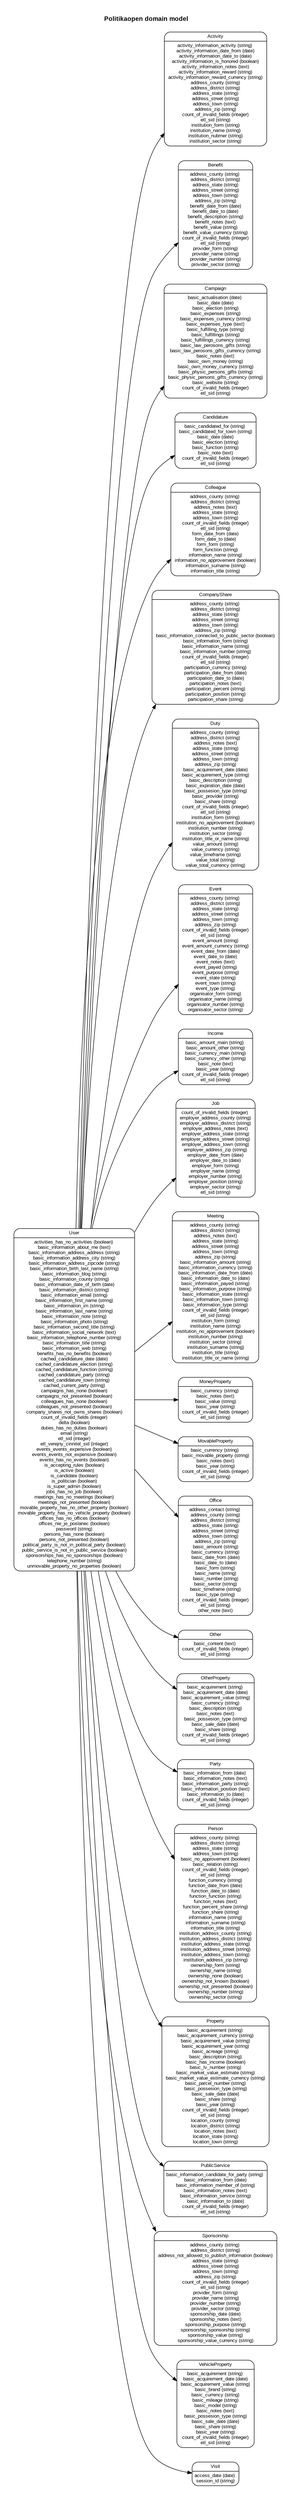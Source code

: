 digraph Politikaopen {
  rankdir = "LR"; ranksep = "0.5"; nodesep = "0.4"; pad = "0.4,0.4"; margin = "0,0"; concentrate = "true"; labelloc = "t"; fontsize = "13"; fontname = "Arial Bold";
  node [shape = "Mrecord", fontsize = "10", fontname = "Arial", margin = "0.07,0.05", penwidth = "1.0"];
  edge [fontname = "Arial", fontsize = "7", dir = "both", arrowsize = "0.9", penwidth = "1.0", labelangle = "32", labeldistance = "1.8"];
  label = "Politikaopen domain model\n\n";
  m_Activity [label = "Activity| {  activity_information_activity (string) \n  activity_information_date_from (date) \n  activity_information_date_to (date) \n  activity_information_is_honored (boolean) \n  activity_information_notes (text) \n  activity_information_reward (string) \n  activity_information_reward_currency (string) \n  address_county (string) \n  address_district (string) \n  address_state (string) \n  address_street (string) \n  address_town (string) \n  address_zip (string) \n  count_of_invalid_fields (integer) \n  etl_sid (string) \n  institution_form (string) \n  institution_name (string) \n  institution_nubmer (string) \n  institution_sector (string) \n  } "];
  m_Benefit [label = "Benefit| {  address_county (string) \n  address_district (string) \n  address_state (string) \n  address_street (string) \n  address_town (string) \n  address_zip (string) \n  benefit_date_from (date) \n  benefit_date_to (date) \n  benefit_description (string) \n  benefit_notes (text) \n  benefit_value (string) \n  benefit_value_currency (string) \n  count_of_invalid_fields (integer) \n  etl_sid (string) \n  provider_form (string) \n  provider_name (string) \n  provider_number (string) \n  provider_sector (string) \n  } "];
  m_Campaign [label = "Campaign| {  basic_actualisation (date) \n  basic_date (date) \n  basic_election (string) \n  basic_expenses (string) \n  basic_expenses_currency (string) \n  basic_expenses_type (text) \n  basic_fulfilling_type (string) \n  basic_fulfillings (string) \n  basic_fulfillings_currency (string) \n  basic_law_perosons_gifts (string) \n  basic_law_perosons_gifts_currency (string) \n  basic_notes (text) \n  basic_own_money (string) \n  basic_own_money_currency (string) \n  basic_physic_persons_gifts (string) \n  basic_physic_persons_gifts_currency (string) \n  basic_website (string) \n  count_of_invalid_fields (integer) \n  etl_sid (string) \n  } "];
  m_Candidature [label = "Candidature| {  basic_candidated_for (string) \n  basic_candidated_for_town (string) \n  basic_date (date) \n  basic_election (string) \n  basic_function (string) \n  basic_note (text) \n  count_of_invalid_fields (integer) \n  etl_sid (string) \n  } "];
  m_Colleague [label = "Colleague| {  address_county (string) \n  address_district (string) \n  address_notes (text) \n  address_state (string) \n  address_town (string) \n  count_of_invalid_fields (integer) \n  etl_sid (string) \n  form_date_from (date) \n  form_date_to (date) \n  form_form (string) \n  form_function (string) \n  information_name (string) \n  information_no_approvement (boolean) \n  information_surname (string) \n  information_title (string) \n  } "];
  m_CompanyShare [label = "CompanyShare| {  address_county (string) \n  address_district (string) \n  address_state (string) \n  address_street (string) \n  address_town (string) \n  address_zip (string) \n  basic_information_connected_to_public_sector (boolean) \n  basic_information_form (string) \n  basic_information_name (string) \n  basic_information_number (string) \n  count_of_invalid_fields (integer) \n  etl_sid (string) \n  participation_currency (string) \n  participation_date_from (date) \n  participation_date_to (date) \n  participation_notes (text) \n  participation_percent (string) \n  participation_position (string) \n  participation_share (string) \n  } "];
  m_Duty [label = "Duty| {  address_county (string) \n  address_district (string) \n  address_notes (text) \n  address_state (string) \n  address_street (string) \n  address_town (string) \n  address_zip (string) \n  basic_acquirement_date (date) \n  basic_acquirement_type (string) \n  basic_description (string) \n  basic_expiration_date (date) \n  basic_possesion_type (string) \n  basic_provider (string) \n  basic_share (string) \n  count_of_invalid_fields (integer) \n  etl_sid (string) \n  institution_form (string) \n  institution_no_approvement (boolean) \n  institution_number (string) \n  institution_sector (string) \n  institution_title_or_name (string) \n  value_amount (string) \n  value_currency (string) \n  value_timeframe (string) \n  value_total (string) \n  value_total_currency (string) \n  } "];
  m_Event [label = "Event| {  address_county (string) \n  address_district (string) \n  address_state (string) \n  address_street (string) \n  address_town (string) \n  address_zip (string) \n  count_of_invalid_fields (integer) \n  etl_sid (string) \n  event_amount (string) \n  event_amount_currency (string) \n  event_date_from (date) \n  event_date_to (date) \n  event_notes (text) \n  event_payed (string) \n  event_purpose (string) \n  event_state (string) \n  event_town (string) \n  event_type (string) \n  organisator_form (string) \n  organisator_name (string) \n  organisator_number (string) \n  organisator_sector (string) \n  } "];
  m_Income [label = "Income| {  basic_amount_main (string) \n  basic_amount_other (string) \n  basic_currency_main (string) \n  basic_currency_other (string) \n  basic_note (text) \n  basic_year (string) \n  count_of_invalid_fields (integer) \n  etl_sid (string) \n  } "];
  m_Job [label = "Job| {  count_of_invalid_fields (integer) \n  employer_address_county (string) \n  employer_address_district (string) \n  employer_address_notes (text) \n  employer_address_state (string) \n  employer_address_street (string) \n  employer_address_town (string) \n  employer_address_zip (string) \n  employer_date_from (date) \n  employer_date_to (date) \n  employer_form (string) \n  employer_name (string) \n  employer_number (string) \n  employer_position (string) \n  employer_sector (string) \n  etl_sid (string) \n  } "];
  m_Meeting [label = "Meeting| {  address_county (string) \n  address_district (string) \n  address_notes (text) \n  address_state (string) \n  address_street (string) \n  address_town (string) \n  address_zip (string) \n  basic_information_amount (string) \n  basic_information_currency (string) \n  basic_information_date_from (date) \n  basic_information_date_to (date) \n  basic_information_payed (string) \n  basic_information_purpose (string) \n  basic_information_state (string) \n  basic_information_town (string) \n  basic_information_type (string) \n  count_of_invalid_fields (integer) \n  etl_sid (string) \n  institution_form (string) \n  institution_name (string) \n  institution_no_approvement (boolean) \n  institution_number (string) \n  institution_sector (string) \n  institution_surname (string) \n  institution_title (string) \n  institution_title_or_name (string) \n  } "];
  m_MoneyProperty [label = "MoneyProperty| {  basic_currency (string) \n  basic_notes (text) \n  basic_value (string) \n  basic_year (string) \n  count_of_invalid_fields (integer) \n  etl_sid (string) \n  } "];
  m_MovableProperty [label = "MovableProperty| {  basic_currency (string) \n  basic_movable_property (string) \n  basic_notes (text) \n  basic_year (string) \n  count_of_invalid_fields (integer) \n  etl_sid (string) \n  } "];
  m_Office [label = "Office| {  address_contact (string) \n  address_county (string) \n  address_district (string) \n  address_state (string) \n  address_street (string) \n  address_town (string) \n  address_zip (string) \n  basic_amount (string) \n  basic_currency (string) \n  basic_date_from (date) \n  basic_date_to (date) \n  basic_form (string) \n  basic_name (string) \n  basic_number (string) \n  basic_sector (string) \n  basic_timeframe (string) \n  basic_type (string) \n  count_of_invalid_fields (integer) \n  etl_sid (string) \n  other_note (text) \n  } "];
  m_Other [label = "Other| {  basic_content (text) \n  count_of_invalid_fields (integer) \n  etl_sid (string) \n  } "];
  m_OtherProperty [label = "OtherProperty| {  basic_acquirement (string) \n  basic_acquirement_date (date) \n  basic_acquirement_value (string) \n  basic_currency (string) \n  basic_description (string) \n  basic_notes (text) \n  basic_possesion_type (string) \n  basic_sale_date (date) \n  basic_share (string) \n  count_of_invalid_fields (integer) \n  etl_sid (string) \n  } "];
  m_Party [label = "Party| {  basic_information_from (date) \n  basic_information_notes (text) \n  basic_information_party (string) \n  basic_information_position (text) \n  basic_information_to (date) \n  count_of_invalid_fields (integer) \n  etl_sid (string) \n  } "];
  m_Person [label = "Person| {  address_county (string) \n  address_district (string) \n  address_state (string) \n  address_town (string) \n  basic_no_approvement (boolean) \n  basic_relation (string) \n  count_of_invalid_fields (integer) \n  etl_sid (string) \n  function_currency (string) \n  function_date_from (date) \n  function_date_to (date) \n  function_function (string) \n  function_notes (text) \n  function_percent_share (string) \n  function_share (string) \n  information_name (string) \n  information_surname (string) \n  information_title (string) \n  institution_address_county (string) \n  institution_address_district (string) \n  institution_address_state (string) \n  institution_address_street (string) \n  institution_address_town (string) \n  institution_address_zip (string) \n  ownership_form (string) \n  ownership_name (string) \n  ownership_none (boolean) \n  ownership_not_known (boolean) \n  ownership_not_presented (boolean) \n  ownership_number (string) \n  ownership_sector (string) \n  } "];
  m_Property [label = "Property| {  basic_acquirement (string) \n  basic_acquirement_currency (string) \n  basic_acquirement_value (string) \n  basic_acquirement_year (string) \n  basic_acreage (string) \n  basic_description (string) \n  basic_has_income (boolean) \n  basic_lv_number (string) \n  basic_market_value_estimate (string) \n  basic_market_value_estimate_currency (string) \n  basic_parcel_number (string) \n  basic_possesion_type (string) \n  basic_sale_date (date) \n  basic_share (string) \n  basic_year (string) \n  count_of_invalid_fields (integer) \n  etl_sid (string) \n  location_county (string) \n  location_district (string) \n  location_notes (text) \n  location_state (string) \n  location_town (string) \n  } "];
  m_PublicService [label = "PublicService| {  basic_information_candidate_for_party (string) \n  basic_information_from (date) \n  basic_information_member_of (string) \n  basic_information_notes (text) \n  basic_information_service (string) \n  basic_information_to (date) \n  count_of_invalid_fields (integer) \n  etl_sid (string) \n  } "];
  m_Sponsorship [label = "Sponsorship| {  address_county (string) \n  address_district (string) \n  address_not_allowed_to_publish_information (boolean) \n  address_state (string) \n  address_street (string) \n  address_town (string) \n  address_zip (string) \n  count_of_invalid_fields (integer) \n  etl_sid (string) \n  provider_form (string) \n  provider_name (string) \n  provider_number (string) \n  provider_sector (string) \n  sponsorship_date (date) \n  sponsorship_notes (text) \n  sponsorship_purpose (string) \n  sponsorship_sponsorship (string) \n  sponsorship_value (string) \n  sponsorship_value_currency (string) \n  } "];
  m_User [label = "User| {  activities_has_no_activities (boolean) \n  basic_information_about_me (text) \n  basic_information_address_address (string) \n  basic_information_address_city (string) \n  basic_information_address_zipcode (string) \n  basic_information_birth_last_name (string) \n  basic_information_blog (string) \n  basic_information_county (string) \n  basic_information_date_of_birth (date) \n  basic_information_district (string) \n  basic_information_email (string) \n  basic_information_first_name (string) \n  basic_information_im (string) \n  basic_information_last_name (string) \n  basic_information_note (string) \n  basic_information_photo (string) \n  basic_information_second_title (string) \n  basic_information_social_network (text) \n  basic_information_telephone_number (string) \n  basic_information_title (string) \n  basic_information_web (string) \n  benefits_has_no_benefits (boolean) \n  cached_candidature_date (date) \n  cached_candidature_election (string) \n  cached_candidature_function (string) \n  cached_candidature_party (string) \n  cached_candidature_town (string) \n  cached_current_party (string) \n  campaigns_has_none (boolean) \n  campaigns_not_presented (boolean) \n  colleagues_has_none (boolean) \n  colleagues_not_presented (boolean) \n  company_shares_not_owns_shares (boolean) \n  count_of_invalid_fields (integer) \n  delta (boolean) \n  duties_has_no_duties (boolean) \n  email (string) \n  etl_sid (integer) \n  etl_verejny_cinnitel_sid (integer) \n  events_events_expensive (boolean) \n  events_events_not_expensive (boolean) \n  events_has_no_events (boolean) \n  is_accepting_rules (boolean) \n  is_active (boolean) \n  is_candidate (boolean) \n  is_politician (boolean) \n  is_super_admin (boolean) \n  jobs_has_no_job (boolean) \n  meetings_has_no_meetings (boolean) \n  meetings_not_presented (boolean) \n  movable_property_has_no_other_property (boolean) \n  movable_property_has_no_vehicle_property (boolean) \n  offices_has_no_offices (boolean) \n  offices_nie_je_poslanec (boolean) \n  password (string) \n  persons_has_none (boolean) \n  persons_not_presented (boolean) \n  political_party_is_not_in_political_party (boolean) \n  public_service_is_not_in_public_service (boolean) \n  sponsorships_has_no_sponsorships (boolean) \n  telephone_number (string) \n  unmovable_property_no_properties (boolean) \n  } "];
  m_VehicleProperty [label = "VehicleProperty| {  basic_acquirement (string) \n  basic_acquirement_date (date) \n  basic_acquirement_value (string) \n  basic_brand (string) \n  basic_currency (string) \n  basic_mileage (string) \n  basic_model (string) \n  basic_notes (text) \n  basic_possesion_type (string) \n  basic_sale_date (date) \n  basic_share (string) \n  basic_year (string) \n  count_of_invalid_fields (integer) \n  etl_sid (string) \n  } "];
  m_Visit [label = "Visit| {  access_date (date) \n  session_id (string) \n  } "];
  m_User -> m_Activity [arrowhead = "normal", arrowtail = "none", weight = "2"]
  m_User -> m_Benefit [arrowhead = "normal", arrowtail = "none", weight = "2"]
  m_User -> m_Campaign [arrowhead = "normal", arrowtail = "none", weight = "2"]
  m_User -> m_Candidature [arrowhead = "normal", arrowtail = "none", weight = "2"]
  m_User -> m_Colleague [arrowhead = "normal", arrowtail = "none", weight = "2"]
  m_User -> m_CompanyShare [arrowhead = "normal", arrowtail = "none", weight = "2"]
  m_User -> m_Duty [arrowhead = "normal", arrowtail = "none", weight = "2"]
  m_User -> m_Event [arrowhead = "normal", arrowtail = "none", weight = "2"]
  m_User -> m_Income [arrowhead = "normal", arrowtail = "none", weight = "2"]
  m_User -> m_Job [arrowhead = "normal", arrowtail = "none", weight = "2"]
  m_User -> m_Meeting [arrowhead = "normal", arrowtail = "none", weight = "2"]
  m_User -> m_MoneyProperty [arrowhead = "normal", arrowtail = "none", weight = "2"]
  m_User -> m_MovableProperty [arrowhead = "normal", arrowtail = "none", weight = "2"]
  m_User -> m_Office [arrowhead = "normal", arrowtail = "none", weight = "2"]
  m_User -> m_Other [arrowhead = "normal", arrowtail = "none", weight = "2"]
  m_User -> m_OtherProperty [arrowhead = "normal", arrowtail = "none", weight = "2"]
  m_User -> m_Party [arrowhead = "normal", arrowtail = "none", weight = "2"]
  m_User -> m_Person [arrowhead = "normal", arrowtail = "none", weight = "2"]
  m_User -> m_Property [arrowhead = "normal", arrowtail = "none", weight = "2"]
  m_User -> m_PublicService [arrowhead = "normal", arrowtail = "none", weight = "2"]
  m_User -> m_Sponsorship [arrowhead = "normal", arrowtail = "none", weight = "2"]
  m_User -> m_VehicleProperty [arrowhead = "normal", arrowtail = "none", weight = "2"]
  m_User -> m_Visit [arrowhead = "normal", arrowtail = "none", weight = "2"]
}
